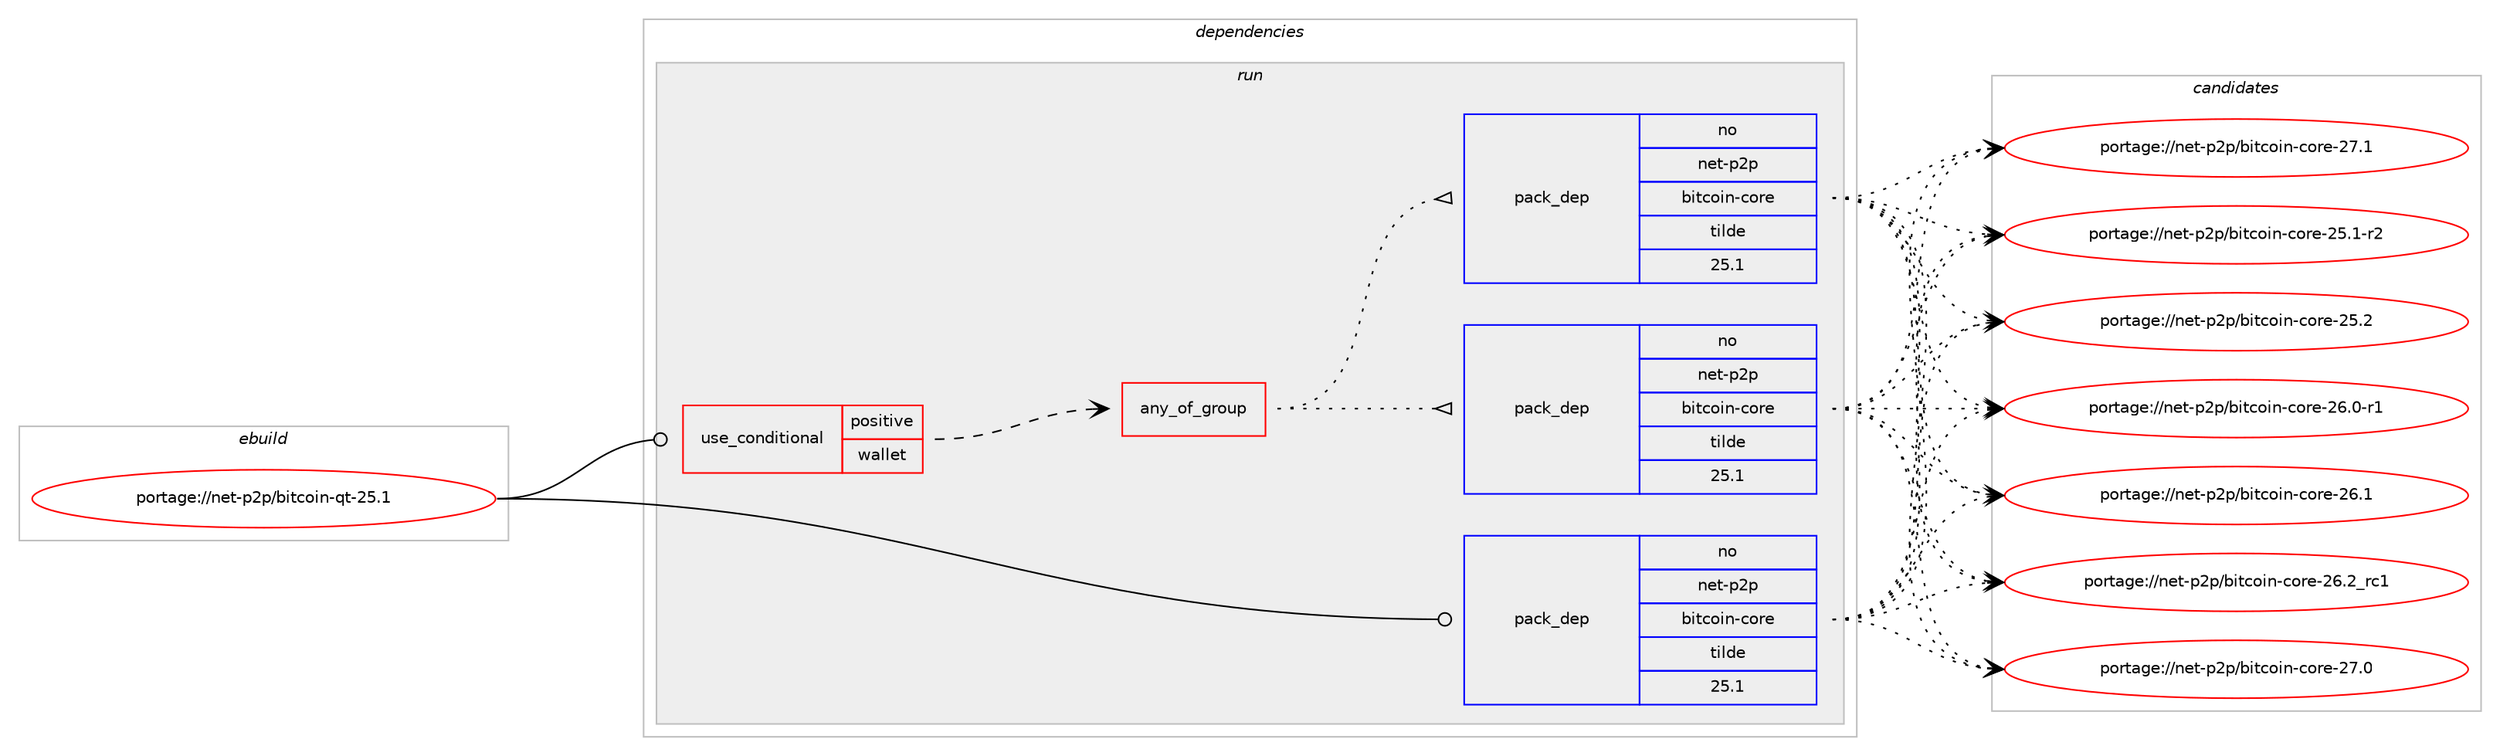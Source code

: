 digraph prolog {

# *************
# Graph options
# *************

newrank=true;
concentrate=true;
compound=true;
graph [rankdir=LR,fontname=Helvetica,fontsize=10,ranksep=1.5];#, ranksep=2.5, nodesep=0.2];
edge  [arrowhead=vee];
node  [fontname=Helvetica,fontsize=10];

# **********
# The ebuild
# **********

subgraph cluster_leftcol {
color=gray;
rank=same;
label=<<i>ebuild</i>>;
id [label="portage://net-p2p/bitcoin-qt-25.1", color=red, width=4, href="../net-p2p/bitcoin-qt-25.1.svg"];
}

# ****************
# The dependencies
# ****************

subgraph cluster_midcol {
color=gray;
label=<<i>dependencies</i>>;
subgraph cluster_compile {
fillcolor="#eeeeee";
style=filled;
label=<<i>compile</i>>;
}
subgraph cluster_compileandrun {
fillcolor="#eeeeee";
style=filled;
label=<<i>compile and run</i>>;
}
subgraph cluster_run {
fillcolor="#eeeeee";
style=filled;
label=<<i>run</i>>;
subgraph cond97964 {
dependency192908 [label=<<TABLE BORDER="0" CELLBORDER="1" CELLSPACING="0" CELLPADDING="4"><TR><TD ROWSPAN="3" CELLPADDING="10">use_conditional</TD></TR><TR><TD>positive</TD></TR><TR><TD>wallet</TD></TR></TABLE>>, shape=none, color=red];
subgraph any2502 {
dependency192909 [label=<<TABLE BORDER="0" CELLBORDER="1" CELLSPACING="0" CELLPADDING="4"><TR><TD CELLPADDING="10">any_of_group</TD></TR></TABLE>>, shape=none, color=red];subgraph pack92261 {
dependency192910 [label=<<TABLE BORDER="0" CELLBORDER="1" CELLSPACING="0" CELLPADDING="4" WIDTH="220"><TR><TD ROWSPAN="6" CELLPADDING="30">pack_dep</TD></TR><TR><TD WIDTH="110">no</TD></TR><TR><TD>net-p2p</TD></TR><TR><TD>bitcoin-core</TD></TR><TR><TD>tilde</TD></TR><TR><TD>25.1</TD></TR></TABLE>>, shape=none, color=blue];
}
dependency192909:e -> dependency192910:w [weight=20,style="dotted",arrowhead="oinv"];
subgraph pack92262 {
dependency192911 [label=<<TABLE BORDER="0" CELLBORDER="1" CELLSPACING="0" CELLPADDING="4" WIDTH="220"><TR><TD ROWSPAN="6" CELLPADDING="30">pack_dep</TD></TR><TR><TD WIDTH="110">no</TD></TR><TR><TD>net-p2p</TD></TR><TR><TD>bitcoin-core</TD></TR><TR><TD>tilde</TD></TR><TR><TD>25.1</TD></TR></TABLE>>, shape=none, color=blue];
}
dependency192909:e -> dependency192911:w [weight=20,style="dotted",arrowhead="oinv"];
}
dependency192908:e -> dependency192909:w [weight=20,style="dashed",arrowhead="vee"];
}
id:e -> dependency192908:w [weight=20,style="solid",arrowhead="odot"];
subgraph pack92263 {
dependency192912 [label=<<TABLE BORDER="0" CELLBORDER="1" CELLSPACING="0" CELLPADDING="4" WIDTH="220"><TR><TD ROWSPAN="6" CELLPADDING="30">pack_dep</TD></TR><TR><TD WIDTH="110">no</TD></TR><TR><TD>net-p2p</TD></TR><TR><TD>bitcoin-core</TD></TR><TR><TD>tilde</TD></TR><TR><TD>25.1</TD></TR></TABLE>>, shape=none, color=blue];
}
id:e -> dependency192912:w [weight=20,style="solid",arrowhead="odot"];
}
}

# **************
# The candidates
# **************

subgraph cluster_choices {
rank=same;
color=gray;
label=<<i>candidates</i>>;

subgraph choice92261 {
color=black;
nodesep=1;
choice1101011164511250112479810511699111105110459911111410145505346494511450 [label="portage://net-p2p/bitcoin-core-25.1-r2", color=red, width=4,href="../net-p2p/bitcoin-core-25.1-r2.svg"];
choice110101116451125011247981051169911110511045991111141014550534650 [label="portage://net-p2p/bitcoin-core-25.2", color=red, width=4,href="../net-p2p/bitcoin-core-25.2.svg"];
choice1101011164511250112479810511699111105110459911111410145505446484511449 [label="portage://net-p2p/bitcoin-core-26.0-r1", color=red, width=4,href="../net-p2p/bitcoin-core-26.0-r1.svg"];
choice110101116451125011247981051169911110511045991111141014550544649 [label="portage://net-p2p/bitcoin-core-26.1", color=red, width=4,href="../net-p2p/bitcoin-core-26.1.svg"];
choice110101116451125011247981051169911110511045991111141014550544650951149949 [label="portage://net-p2p/bitcoin-core-26.2_rc1", color=red, width=4,href="../net-p2p/bitcoin-core-26.2_rc1.svg"];
choice110101116451125011247981051169911110511045991111141014550554648 [label="portage://net-p2p/bitcoin-core-27.0", color=red, width=4,href="../net-p2p/bitcoin-core-27.0.svg"];
choice110101116451125011247981051169911110511045991111141014550554649 [label="portage://net-p2p/bitcoin-core-27.1", color=red, width=4,href="../net-p2p/bitcoin-core-27.1.svg"];
dependency192910:e -> choice1101011164511250112479810511699111105110459911111410145505346494511450:w [style=dotted,weight="100"];
dependency192910:e -> choice110101116451125011247981051169911110511045991111141014550534650:w [style=dotted,weight="100"];
dependency192910:e -> choice1101011164511250112479810511699111105110459911111410145505446484511449:w [style=dotted,weight="100"];
dependency192910:e -> choice110101116451125011247981051169911110511045991111141014550544649:w [style=dotted,weight="100"];
dependency192910:e -> choice110101116451125011247981051169911110511045991111141014550544650951149949:w [style=dotted,weight="100"];
dependency192910:e -> choice110101116451125011247981051169911110511045991111141014550554648:w [style=dotted,weight="100"];
dependency192910:e -> choice110101116451125011247981051169911110511045991111141014550554649:w [style=dotted,weight="100"];
}
subgraph choice92262 {
color=black;
nodesep=1;
choice1101011164511250112479810511699111105110459911111410145505346494511450 [label="portage://net-p2p/bitcoin-core-25.1-r2", color=red, width=4,href="../net-p2p/bitcoin-core-25.1-r2.svg"];
choice110101116451125011247981051169911110511045991111141014550534650 [label="portage://net-p2p/bitcoin-core-25.2", color=red, width=4,href="../net-p2p/bitcoin-core-25.2.svg"];
choice1101011164511250112479810511699111105110459911111410145505446484511449 [label="portage://net-p2p/bitcoin-core-26.0-r1", color=red, width=4,href="../net-p2p/bitcoin-core-26.0-r1.svg"];
choice110101116451125011247981051169911110511045991111141014550544649 [label="portage://net-p2p/bitcoin-core-26.1", color=red, width=4,href="../net-p2p/bitcoin-core-26.1.svg"];
choice110101116451125011247981051169911110511045991111141014550544650951149949 [label="portage://net-p2p/bitcoin-core-26.2_rc1", color=red, width=4,href="../net-p2p/bitcoin-core-26.2_rc1.svg"];
choice110101116451125011247981051169911110511045991111141014550554648 [label="portage://net-p2p/bitcoin-core-27.0", color=red, width=4,href="../net-p2p/bitcoin-core-27.0.svg"];
choice110101116451125011247981051169911110511045991111141014550554649 [label="portage://net-p2p/bitcoin-core-27.1", color=red, width=4,href="../net-p2p/bitcoin-core-27.1.svg"];
dependency192911:e -> choice1101011164511250112479810511699111105110459911111410145505346494511450:w [style=dotted,weight="100"];
dependency192911:e -> choice110101116451125011247981051169911110511045991111141014550534650:w [style=dotted,weight="100"];
dependency192911:e -> choice1101011164511250112479810511699111105110459911111410145505446484511449:w [style=dotted,weight="100"];
dependency192911:e -> choice110101116451125011247981051169911110511045991111141014550544649:w [style=dotted,weight="100"];
dependency192911:e -> choice110101116451125011247981051169911110511045991111141014550544650951149949:w [style=dotted,weight="100"];
dependency192911:e -> choice110101116451125011247981051169911110511045991111141014550554648:w [style=dotted,weight="100"];
dependency192911:e -> choice110101116451125011247981051169911110511045991111141014550554649:w [style=dotted,weight="100"];
}
subgraph choice92263 {
color=black;
nodesep=1;
choice1101011164511250112479810511699111105110459911111410145505346494511450 [label="portage://net-p2p/bitcoin-core-25.1-r2", color=red, width=4,href="../net-p2p/bitcoin-core-25.1-r2.svg"];
choice110101116451125011247981051169911110511045991111141014550534650 [label="portage://net-p2p/bitcoin-core-25.2", color=red, width=4,href="../net-p2p/bitcoin-core-25.2.svg"];
choice1101011164511250112479810511699111105110459911111410145505446484511449 [label="portage://net-p2p/bitcoin-core-26.0-r1", color=red, width=4,href="../net-p2p/bitcoin-core-26.0-r1.svg"];
choice110101116451125011247981051169911110511045991111141014550544649 [label="portage://net-p2p/bitcoin-core-26.1", color=red, width=4,href="../net-p2p/bitcoin-core-26.1.svg"];
choice110101116451125011247981051169911110511045991111141014550544650951149949 [label="portage://net-p2p/bitcoin-core-26.2_rc1", color=red, width=4,href="../net-p2p/bitcoin-core-26.2_rc1.svg"];
choice110101116451125011247981051169911110511045991111141014550554648 [label="portage://net-p2p/bitcoin-core-27.0", color=red, width=4,href="../net-p2p/bitcoin-core-27.0.svg"];
choice110101116451125011247981051169911110511045991111141014550554649 [label="portage://net-p2p/bitcoin-core-27.1", color=red, width=4,href="../net-p2p/bitcoin-core-27.1.svg"];
dependency192912:e -> choice1101011164511250112479810511699111105110459911111410145505346494511450:w [style=dotted,weight="100"];
dependency192912:e -> choice110101116451125011247981051169911110511045991111141014550534650:w [style=dotted,weight="100"];
dependency192912:e -> choice1101011164511250112479810511699111105110459911111410145505446484511449:w [style=dotted,weight="100"];
dependency192912:e -> choice110101116451125011247981051169911110511045991111141014550544649:w [style=dotted,weight="100"];
dependency192912:e -> choice110101116451125011247981051169911110511045991111141014550544650951149949:w [style=dotted,weight="100"];
dependency192912:e -> choice110101116451125011247981051169911110511045991111141014550554648:w [style=dotted,weight="100"];
dependency192912:e -> choice110101116451125011247981051169911110511045991111141014550554649:w [style=dotted,weight="100"];
}
}

}
